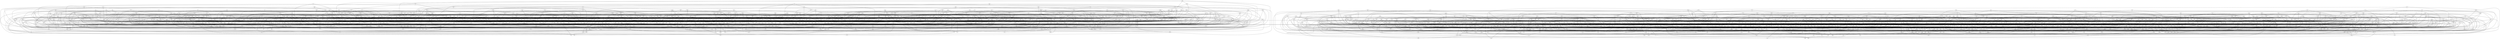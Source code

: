 graph foo {
    bcf  -- { jjs hzz} [edgehref=    bcf]
ppv  -- { pgt htv kmq} [edgehref=ppv]
fcz  -- { vbk csq pmc vgq} [edgehref=fcz]
skh  -- { tbs tfs fxg bps} [edgehref=skh]
qjh  -- { kcb cdf ngk} [edgehref=qjh]
rmt  -- { rnj qld snc nvc} [edgehref=rmt]
gvb  -- { vfg} [edgehref=gvb]
lxs  -- { fpb kmr} [edgehref=lxs]
xdk  -- { rfp pft pkt dlx gtv} [edgehref=xdk]
zjd  -- { krv tfs xfv} [edgehref=zjd]
pcq  -- { kfk tff khl bzt} [edgehref=pcq]
qdj  -- { hbb btm} [edgehref=qdj]
khh  -- { clh sps vrd} [edgehref=khh]
dgs  -- { svn trp fxg pdx} [edgehref=dgs]
zjc  -- { cgv qhb} [edgehref=zjc]
rcv  -- { sps nvd brv vzj} [edgehref=rcv]
gts  -- { dvp rbl hsp} [edgehref=gts]
npj  -- { fkl hxd lqg} [edgehref=npj]
zjn  -- { qrp txr cxg dng gjk} [edgehref=zjn]
lcj  -- { mmq xnj} [edgehref=lcj]
pbp  -- { vsj hgp lcn vvr} [edgehref=pbp]
pqp  -- { ccs lzg rjm} [edgehref=pqp]
ctr  -- { pgt zgp} [edgehref=ctr]
vhl  -- { hzz hzf tbj lbl} [edgehref=vhl]
ttg  -- { xfr nqn fbj hlz} [edgehref=ttg]
fzq  -- { zjf} [edgehref=fzq]
zhs  -- { tds bjs vnt zqh qkh hkr} [edgehref=zhs]
smx  -- { svn jgm lmq sfr} [edgehref=smx]
dpx  -- { trp pkm vtq} [edgehref=dpx]
hpf  -- { fxc kst tdr bhc} [edgehref=hpf]
dvf  -- { bgq lfv dcd} [edgehref=dvf]
kfg  -- { pgz pft} [edgehref=kfg]
gzg  -- { psj mbq lbb vlk} [edgehref=gzg]
bfh  -- { vgq kds} [edgehref=bfh]
qqm  -- { lfm tff vrq vcs} [edgehref=qqm]
rfj  -- { rck hzg pdr} [edgehref=rfj]
pdk  -- { ljj dmp} [edgehref=pdk]
vhv  -- { tlz} [edgehref=vhv]
srv  -- { bgp qhb spl} [edgehref=srv]
blj  -- { lzg gpm} [edgehref=blj]
tqd  -- { tvs sbq gcp bdp ddj} [edgehref=tqd]
jdn  -- { vhv xxj} [edgehref=jdn]
hdp  -- { pvj tpc} [edgehref=hdp]
qcv  -- { grl hsp lmq} [edgehref=qcv]
dfx  -- { vrh} [edgehref=dfx]
qtd  -- { bnq rdl svz knz} [edgehref=qtd]
snf  -- { vqt jdn kcm hkf} [edgehref=snf]
rbl  -- { fhg rhb} [edgehref=rbl]
qrp  -- { psj dcn gtj} [edgehref=qrp]
chg  -- { pcc tbj njv} [edgehref=chg]
xzq  -- { vfg rsk njt psj nlk bhc} [edgehref=xzq]
xnl  -- { hdq kmr} [edgehref=xnl]
ltm  -- { cpt kcm dvp} [edgehref=ltm]
lcr  -- { gts pqg qhj qbx} [edgehref=lcr]
xdl  -- { cft kdf} [edgehref=xdl]
trr  -- { vch zsg ffc} [edgehref=trr]
tct  -- { tgc dgq} [edgehref=tct]
vrr  -- { rgx cpt} [edgehref=vrr]
jln  -- { xfd csm gmt} [edgehref=jln]
mkn  -- { bgq fgx psc} [edgehref=mkn]
ftt  -- { lhv} [edgehref=ftt]
hgx  -- { xfd rjv bzl} [edgehref=hgx]
jgq  -- { zsg tnf bnb lkh} [edgehref=jgq]
trb  -- { zlq lbc sbg hnq} [edgehref=trb]
pft  -- { mqt} [edgehref=pft]
jnr  -- { txs lmp vkx} [edgehref=jnr]
lrl  -- { tfm zrp} [edgehref=lrl]
jhk  -- { vbf} [edgehref=jhk]
qhm  -- { ncm} [edgehref=qhm]
znl  -- { kdk hkz srk} [edgehref=znl]
znx  -- { zjk} [edgehref=znx]
jlb  -- { lbc} [edgehref=jlb]
rxl  -- { zmh bbg vrh qsf} [edgehref=rxl]
fcj  -- { bzl dbr nqn} [edgehref=fcj]
lsm  -- { psc qzc ssp vnx} [edgehref=lsm]
nkj  -- { bvq} [edgehref=nkj]
djm  -- { ltg lrh tvd pdt} [edgehref=djm]
qkc  -- { qxg} [edgehref=qkc]
nzf  -- { blq lqn zlk qrr trr vxl} [edgehref=nzf]
hzx  -- { qld dss vlv} [edgehref=hzx]
pdt  -- { rnl} [edgehref=pdt]
thj  -- { vjc bgp} [edgehref=thj]
lpg  -- { kpn llx cxc} [edgehref=lpg]
kdf  -- { vbk} [edgehref=kdf]
rph  -- { qqv lxd} [edgehref=rph]
mfv  -- { mct smq} [edgehref=mfv]
ctf  -- { ggt ccs fdh} [edgehref=ctf]
bsx  -- { vqv hnf gvq lnb tnf} [edgehref=bsx]
zsg  -- { rnj} [edgehref=zsg]
zzd  -- { ppr pqp mzs zrv} [edgehref=zzd]
cdv  -- { lld qkg klh ppf} [edgehref=cdv]
tnh  -- { smv zht} [edgehref=tnh]
fqg  -- { szb} [edgehref=fqg]
nfg  -- { vxj pkg gbj fkq vlv} [edgehref=nfg]
xvd  -- { mgh bvq sgg} [edgehref=xvd]
gph  -- { bmv qsf hht jzd} [edgehref=gph]
nfx  -- { sls qcc nhr qnp} [edgehref=nfx]
lcn  -- { nqq xrr} [edgehref=lcn]
tqr  -- { chc} [edgehref=tqr]
bhd  -- { vtq} [edgehref=bhd]
zxh  -- { zll} [edgehref=zxh]
fdv  -- { tgc zrv fnk vnm} [edgehref=fdv]
txr  -- { vmj jmz} [edgehref=txr]
krs  -- { php ptq} [edgehref=krs]
jtf  -- { srk mct} [edgehref=jtf]
rtc  -- { bsc xjd} [edgehref=rtc]
kvx  -- { czn lng lcn} [edgehref=kvx]
sdh  -- { dss tbj} [edgehref=sdh]
hsq  -- { nln jdh qcp} [edgehref=hsq]
zpq  -- { mnh qnj hfk zdk} [edgehref=zpq]
nqk  -- { gvg cjs npj} [edgehref=nqk]
zlp  -- { dxr lkt} [edgehref=zlp]
mhx  -- { ssd} [edgehref=mhx]
vjg  -- { rzq kns xxf fzv} [edgehref=vjg]
brb  -- { qrl hfx czr} [edgehref=brb]
sql  -- { bbs gsg tcg lnq} [edgehref=sql]
nvd  -- { vjc} [edgehref=nvd]
pqz  -- { lng} [edgehref=pqz]
rcd  -- { pgp zzl} [edgehref=rcd]
qsk  -- { bgp kvr ktj} [edgehref=qsk]
qcc  -- { qfq pkt} [edgehref=qcc]
qbh  -- { lgj smv pmn cbg} [edgehref=qbh]
qql  -- { bkl} [edgehref=qql]
grl  -- { gcz} [edgehref=grl]
cvg  -- { bsl sps vtb} [edgehref=cvg]
xqc  -- { fcd kst vrs} [edgehref=xqc]
lvv  -- { cjs rrp hrc} [edgehref=lvv]
bkj  -- { njt khv xzh klh znh} [edgehref=bkj]
qfr  -- { zfq txb mzk cpv} [edgehref=qfr]
hst  -- { vbk kvm qqj pmn mmv} [edgehref=hst]
lpb  -- { bxs tzn tps} [edgehref=lpb]
prq  -- { dxl rhs gsg} [edgehref=prq]
ppf  -- { xld phh} [edgehref=ppf]
klf  -- { sxd hbb bxs bhd} [edgehref=klf]
cdr  -- { snj} [edgehref=cdr]
kmj  -- { hzc} [edgehref=kmj]
fxs  -- { vrh vdj} [edgehref=fxs]
jcv  -- { cmn fvr dhr} [edgehref=jcv]
qzh  -- { csq nlq vrg} [edgehref=qzh]
tmg  -- { nlq thd zdk} [edgehref=tmg]
ksj  -- { hfl zjb xks} [edgehref=ksj]
dpz  -- { xvp jqq lsf} [edgehref=dpz]
gtt  -- { npt hkr jcz dmm} [edgehref=gtt]
xpt  -- { jrx} [edgehref=xpt]
zps  -- { xcm jgs xfl kgh fvb} [edgehref=zps]
csd  -- { klk gmn qdj slz} [edgehref=csd]
xhg  -- { fxn lns cqk qhk} [edgehref=xhg]
fnq  -- { zkx dbv} [edgehref=fnq]
xgg  -- { tkz xsf rsb dkq} [edgehref=xgg]
zpv  -- { vhg dpv kqn} [edgehref=zpv]
lvl  -- { fhg mrp} [edgehref=lvl]
gpv  -- { tvg xld dfv vhx} [edgehref=gpv]
vpz  -- { dpv mjd tvd xml} [edgehref=vpz]
dmp  -- { tcq} [edgehref=dmp]
dmj  -- { sfv} [edgehref=dmj]
hht  -- { vhc kgx glv} [edgehref=hht]
crs  -- { fxs nvl bhd cxg} [edgehref=crs]
blq  -- { mzb} [edgehref=blq]
jkg  -- { krm jvm zcq} [edgehref=jkg]
qdz  -- { ljm} [edgehref=qdz]
ndz  -- { tcz lrl blh bdf} [edgehref=ndz]
nqj  -- { rkh mkt zhm} [edgehref=nqj]
pzx  -- { lxd rnl hfx} [edgehref=pzx]
lgz  -- { dcg ncm} [edgehref=lgz]
bdp  -- { zjk} [edgehref=bdp]
dqs  -- { sll jkz nvh mmq} [edgehref=dqs]
tcr  -- { bmr xrj txj jzm kzh} [edgehref=tcr]
nch  -- { xfh vbf hsq hkz} [edgehref=nch]
bgh  -- { btm xtt dcn mdx} [edgehref=bgh]
thd  -- { xmb} [edgehref=thd]
tcs  -- { fzk sqd bxs} [edgehref=tcs]
hdl  -- { srk} [edgehref=hdl]
vql  -- { mzq plx} [edgehref=vql]
zlg  -- { tgr btd} [edgehref=zlg]
ccz  -- { gjc} [edgehref=ccz]
vzh  -- { hsj lxs shv} [edgehref=vzh]
lpn  -- { dbr rtd kds gpm nkf} [edgehref=lpn]
dhq  -- { qrr} [edgehref=dhq]
dkn  -- { nmq slv tkl qrl} [edgehref=dkn]
cqr  -- { rgx jmv gpz fcb} [edgehref=cqr]
jxz  -- { vzt snk mhx knn} [edgehref=jxz]
kcb  -- { nrl tvd} [edgehref=kcb]
rdl  -- { qfh qdz mjk phh lnb} [edgehref=rdl]
dbg  -- { hzf bps tcc nns} [edgehref=dbg]
bcx  -- { mkb lpr mds rdx dmp} [edgehref=bcx]
vgh  -- { nqq} [edgehref=vgh]
tdz  -- { khv xjp ncm cdr} [edgehref=tdz]
qtv  -- { mgv} [edgehref=qtv]
tnr  -- { bss tfm njv} [edgehref=tnr]
kdk  -- { hrt} [edgehref=kdk]
xkd  -- { rcj bbg pqt tcz} [edgehref=xkd]
plx  -- { qjr} [edgehref=plx]
cvp  -- { zgn tvs} [edgehref=cvp]
hsx  -- { qsx bhd} [edgehref=hsx]
vhp  -- { khh trq dnz ltd} [edgehref=vhp]
xlv  -- { bcm hdp tcs mvx} [edgehref=xlv]
btf  -- { fnb xmb rdh kvf} [edgehref=btf]
gjk  -- { fzk xqr rhq} [edgehref=gjk]
lhv  -- { dfx} [edgehref=lhv]
trp  -- { dzs nkm} [edgehref=trp]
qzc  -- { kds} [edgehref=qzc]
rpg  -- { fnl kjj znh hft xlt lnp} [edgehref=rpg]
bdx  -- { xbq gvb} [edgehref=bdx]
txj  -- { xtt qjr} [edgehref=txj]
qkh  -- { zgv rph chk} [edgehref=qkh]
lqq  -- { ntj gjx hkr} [edgehref=lqq]
qfj  -- { clj llm ftt} [edgehref=qfj]
gfk  -- { gcm djm jsd pct} [edgehref=gfk]
hrc  -- { jtn smq} [edgehref=hrc]
svs  -- { snc jmv} [edgehref=svs]
hzq  -- { llm dlx tgt} [edgehref=hzq]
lgj  -- { xtp} [edgehref=lgj]
klr  -- { czq qkg vhc} [edgehref=klr]
zns  -- { zxl blt tfh} [edgehref=zns]
zmc  -- { hdc zhb nhm rls} [edgehref=zmc]
qgf  -- { rvs jhh vrq gzq pzd hzz} [edgehref=qgf]
qnj  -- { bxc} [edgehref=qnj]
rsb  -- { tps xjh} [edgehref=rsb]
dcz  -- { vmc} [edgehref=dcz]
mbc  -- { chr rqk trc hnq qqd} [edgehref=mbc]
cpc  -- { pgz zjb gbj} [edgehref=cpc]
ltg  -- { tlq kfq zlj} [edgehref=ltg]
psx  -- { vtf qsx bsc zzl} [edgehref=psx]
lmn  -- { tfs fxs xbq} [edgehref=lmn]
bzb  -- { cpt rbl zjd svz} [edgehref=bzb]
qqk  -- { npm bnr nnf nvs} [edgehref=qqk]
lfp  -- { ctt tff fsl dzs} [edgehref=lfp]
fcd  -- { pdx} [edgehref=fcd]
tnn  -- { chg} [edgehref=tnn]
xfx  -- { szt krp} [edgehref=xfx]
mjg  -- { fxm} [edgehref=mjg]
hnr  -- { njh rfl ztj} [edgehref=hnr]
sll  -- { dmj bdk xpt} [edgehref=sll]
bbk  -- { zsq zhx dst} [edgehref=bbk]
tdj  -- { szt} [edgehref=tdj]
nzj  -- { jdh hql hkr} [edgehref=nzj]
str  -- { frp} [edgehref=str]
rmg  -- { mnt vqt} [edgehref=rmg]
qbs  -- { dss} [edgehref=qbs]
rqz  -- { ccz kmr gsm} [edgehref=rqz]
cbj  -- { pms zmz prr vgb bdk} [edgehref=cbj]
ntl  -- { szx qsx ccg jrl fzk} [edgehref=ntl]
nhv  -- { bvp xdl hsj xpl sgq} [edgehref=nhv]
ghr  -- { zsk sqd} [edgehref=ghr]
lxb  -- { qcv ccb fzq} [edgehref=lxb]
vlk  -- { pgp} [edgehref=vlk]
xvr  -- { mbz pkp spg} [edgehref=xvr]
kgx  -- { rnj} [edgehref=kgx]
kzm  -- { xjh ltm pjc} [edgehref=kzm]
nxn  -- { nks zfv ttl} [edgehref=nxn]
bnr  -- { shx} [edgehref=bnr]
qhj  -- { jlt hvn} [edgehref=qhj]
fsl  -- { mzq} [edgehref=fsl]
xxm  -- { pkm kjj tlm jdj} [edgehref=xxm]
pqj  -- { gqn gpz kgf mjk} [edgehref=pqj]
vvj  -- { gqn} [edgehref=vvj]
frd  -- { fnc hzf xbx zbq} [edgehref=frd]
mds  -- { xhf bnr} [edgehref=mds]
tvm  -- { cft hgp lrh} [edgehref=tvm]
pvb  -- { hgp pmn jrx} [edgehref=pvb]
gbm  -- { dgq rbb tvd dmc fpm} [edgehref=gbm]
htp  -- { khh xmk sbv} [edgehref=htp]
hrl  -- { cgp pct cbt dkk fmx} [edgehref=hrl]
krr  -- { fsl qbf ncb qfh rcm htx pmk kzd} [edgehref=krr]
xtb  -- { vrd vnm ngr} [edgehref=xtb]
sqv  -- { qtv bxc mdl dsl chn} [edgehref=sqv]
zvz  -- { gkk djf bzk dpz} [edgehref=zvz]
zdq  -- { rvc czr jxd grd} [edgehref=zdq]
hbn  -- { mrg vzr mtk bgp} [edgehref=hbn]
xsx  -- { qdz mqn cgf nhr} [edgehref=xsx]
zxb  -- { smv vpg qhb bgv} [edgehref=zxb]
rcm  -- { fvs xks trp} [edgehref=rcm]
lsb  -- { pdx} [edgehref=lsb]
xxq  -- { xjh bgt rpj} [edgehref=xxq]
mzk  -- { lvb qcv qql} [edgehref=mzk]
rcx  -- { nqk tzg nlg blj} [edgehref=rcx]
ltv  -- { tct zlq jlf xpp} [edgehref=ltv]
jpb  -- { bmp trp bnq fnc} [edgehref=jpb]
bqf  -- { djf} [edgehref=bqf]
fmj  -- { xnv} [edgehref=fmj]
nmk  -- { npm blj jtf lsh smm} [edgehref=nmk]
xhd  -- { bjd nbs qnp} [edgehref=xhd]
vrx  -- { hhj} [edgehref=vrx]
llh  -- { rlt tnh} [edgehref=llh]
bgb  -- { vck vmj lhq prq} [edgehref=bgb]
mrg  -- { tfr gpm} [edgehref=mrg]
sxv  -- { lfq dhg mgh kkt} [edgehref=sxv]
xgz  -- { fhj frv} [edgehref=xgz]
rck  -- { vqv} [edgehref=rck]
smq  -- { jxd} [edgehref=smq]
hlr  -- { bdp pqd kll} [edgehref=hlr]
xms  -- { plg vqt ncb} [edgehref=xms]
zpp  -- { str stg} [edgehref=zpp]
kvb  -- { pzk chg} [edgehref=kvb]
jcf  -- { ssp smq bvq} [edgehref=jcf]
rvq  -- { xbx kxc dfv rxd} [edgehref=rvq]
bbg  -- { bbs zsk dbm} [edgehref=bbg]
mhb  -- { zqg lsz gml zcz zmz} [edgehref=mhb]
pfs  -- { bjd mcc gbj} [edgehref=pfs]
fjf  -- { lfp ncm} [edgehref=fjf]
fqp  -- { hvt} [edgehref=fqp]
nrd  -- { qfx} [edgehref=nrd]
kpb  -- { kmn tcc kst dhk} [edgehref=kpb]
lvs  -- { bzk} [edgehref=lvs]
drs  -- { tdh frv zdk bqf} [edgehref=drs]
tfm  -- { xnv} [edgehref=tfm]
fpm  -- { rgb nqk hfx} [edgehref=fpm]
xnv  -- { slz rnj} [edgehref=xnv]
vcc  -- { hkh smr jbp} [edgehref=vcc]
xgx  -- { pzk} [edgehref=xgx]
npg  -- { bvx bdk ngk} [edgehref=npg]
hzm  -- { qph cxc} [edgehref=hzm]
lpt  -- { cxc pdk} [edgehref=lpt]
gqg  -- { ntj mhk kvm} [edgehref=gqg]
ptk  -- { nnf psc gdh} [edgehref=ptk]
bzg  -- { djf} [edgehref=bzg]
svp  -- { cdr xtt qzj} [edgehref=svp]
ftg  -- { xtp xzr qkh tzg} [edgehref=ftg]
hgr  -- { vvj bdl hzq} [edgehref=hgr]
sjn  -- { tqr pbl} [edgehref=sjn]
hld  -- { jhd hhj qcm} [edgehref=hld]
mrc  -- { mng tcm vhv} [edgehref=mrc]
hvr  -- { czc lvl rtc qth} [edgehref=hvr]
qrt  -- { fxp vzj} [edgehref=qrt]
bzx  -- { lxz bmm qcp sjn} [edgehref=bzx]
chm  -- { rqz nhm ldc tlq nxx} [edgehref=chm]
mrp  -- { dvp} [edgehref=mrp]
kvr  -- { frp szt} [edgehref=kvr]
ctt  -- { skj tcm} [edgehref=ctt]
tfh  -- { xzv bnb} [edgehref=tfh]
qfh  -- { kjp} [edgehref=qfh]
njd  -- { pgt dcm ngr} [edgehref=njd]
vft  -- { hlz pbl nkj} [edgehref=vft]
ndm  -- { xvr fjf gzd tgr} [edgehref=ndm]
hbb  -- { btd} [edgehref=hbb]
lfm  -- { ngf cxg mbq} [edgehref=lfm]
jhl  -- { spg tpc} [edgehref=jhl]
cbf  -- { glm gfs spl} [edgehref=cbf]
tmt  -- { btj lpg nkl pqk} [edgehref=tmt]
nst  -- { svs rsk jdm} [edgehref=nst]
tqk  -- { hll ndk rbb} [edgehref=tqk]
hdt  -- { vch mkh cxq hhk} [edgehref=hdt]
xth  -- { rqr ntj} [edgehref=xth]
bss  -- { jbk bkl fgm} [edgehref=bss]
prg  -- { zqh lsh nhm cvg} [edgehref=prg]
qcp  -- { hcv ggt} [edgehref=qcp]
kqt  -- { njh} [edgehref=kqt]
gcm  -- { hbj lfv} [edgehref=gcm]
fbj  -- { bbd srk zcq} [edgehref=fbj]
bxq  -- { jjp jlb szb} [edgehref=bxq]
gqs  -- { tcz hzf txj bbs} [edgehref=gqs]
btd  -- { rfm bfk} [edgehref=btd]
sgq  -- { nlv} [edgehref=sgq]
cbg  -- { brv nxd} [edgehref=cbg]
jlt  -- { hvn} [edgehref=jlt]
jrx  -- { xfx ppr} [edgehref=jrx]
rdx  -- { frv zpq cgr} [edgehref=rdx]
kzv  -- { jmv} [edgehref=kzv]
xhf  -- { dns tqr srb bfh} [edgehref=xhf]
bsc  -- { zvl} [edgehref=bsc]
hzg  -- { tgt lhv jfs} [edgehref=hzg]
tkc  -- { dhz tzs} [edgehref=tkc]
qbx  -- { qvv bkl hnt} [edgehref=qbx]
dkp  -- { zvb psc vzt zvv} [edgehref=dkp]
ngp  -- { tvm qpq pms mxf} [edgehref=ngp]
nvl  -- { vdj krv jmv} [edgehref=nvl]
tpk  -- { xfr rsr cxc fnq} [edgehref=tpk]
rxd  -- { vhc cvf pmk} [edgehref=rxd]
jxs  -- { phc xhd tvg rcd hzf} [edgehref=jxs]
rrd  -- { pzf mzk qxb rsb} [edgehref=rrd]
cft  -- { hcv str} [edgehref=cft]
qqj  -- { vtb} [edgehref=qqj]
ghk  -- { hkr} [edgehref=ghk]
lmq  -- { btm} [edgehref=lmq]
psc  -- { xpj} [edgehref=psc]
cqn  -- { llg rvf mkt znm} [edgehref=cqn]
dcg  -- { grl} [edgehref=dcg]
lff  -- { tzn mgr} [edgehref=lff]
cps  -- { zbr phc bps jgm} [edgehref=cps]
qgx  -- { bmm thd bvp pct} [edgehref=qgx]
xbc  -- { hcv tnh xcj} [edgehref=xbc]
snx  -- { chk qnj sbq} [edgehref=snx]
vzc  -- { hhk} [edgehref=vzc]
jmk  -- { vlf pgs zjf ldh} [edgehref=jmk]
vrb  -- { hjd krj} [edgehref=vrb]
nlc  -- { spl snx cbg} [edgehref=nlc]
glm  -- { ssd} [edgehref=glm]
npf  -- { zln hzn mks} [edgehref=npf]
ssd  -- { cgv} [edgehref=ssd]
jdr  -- { jls jjt rkp} [edgehref=jdr]
hlp  -- { tlq srv} [edgehref=hlp]
kns  -- { tgt jjt phz} [edgehref=kns]
bsl  -- { ldx khc} [edgehref=bsl]
ckf  -- { vgh fpb ggn bzg} [edgehref=ckf]
nts  -- { tvl hfc qjh hxs xdl xvd} [edgehref=nts]
qhk  -- { fvb} [edgehref=qhk]
rsg  -- { kqx hhj qrm ptj rbd} [edgehref=rsg]
gmz  -- { pvq mdx vqv jbk} [edgehref=gmz]
sgg  -- { pdv hsj} [edgehref=sgg]
jpn  -- { pbp rqr mkn} [edgehref=jpn]
xzs  -- { cxk frz llx zhs} [edgehref=xzs]
smn  -- { zll kmj bzl hxx} [edgehref=smn]
qfk  -- { vpg drn nxd tpr} [edgehref=qfk]
lsh  -- { tsl} [edgehref=lsh]
npn  -- { dmj gqg hgp lxz} [edgehref=npn]
rhs  -- { vcs vrx hfl} [edgehref=rhs]
vnm  -- { nrl rqn} [edgehref=vnm]
mmh  -- { hrm krs} [edgehref=mmh]
sbq  -- { pbl} [edgehref=sbq]
nnd  -- { cbg mkn bbd} [edgehref=nnd]
mnc  -- { fkl rcb hnq cxc} [edgehref=mnc]
xsf  -- { bzt tbs vrs} [edgehref=xsf]
mbz  -- { hnf} [edgehref=mbz]
grn  -- { nzm hgr bnv kbf} [edgehref=grn]
qqd  -- { szt nks} [edgehref=qqd]
prd  -- { dxr lpr zjk fnk} [edgehref=prd]
pqd  -- { ttl lxl bxc} [edgehref=pqd]
gqd  -- { pft nsh nzm} [edgehref=gqd]
mcx  -- { qrj szb tct lrf} [edgehref=mcx]
jdm  -- { fqp rvm xqn thn mts} [edgehref=jdm]
dfs  -- { nlv jhk} [edgehref=dfs]
hnq  -- { vjc} [edgehref=hnq]
gzb  -- { kvb tcs} [edgehref=gzb]
pcj  -- { zjf ldv} [edgehref=pcj]
blh  -- { qdp dhq} [edgehref=blh]
rnb  -- { zlk kgx nzm tbj} [edgehref=rnb]
ktg  -- { xsb jqq sbv str} [edgehref=ktg]
ztx  -- { zgn hqk fxp dcd} [edgehref=ztx]
zbt  -- { gjv kjn} [edgehref=zbt]
krl  -- { gvz thd} [edgehref=krl]
htx  -- { ccc} [edgehref=htx]
gfv  -- { lng cvp shv} [edgehref=gfv]
flj  -- { dhr pdx} [edgehref=flj]
kmq  -- { lrh dns pqp} [edgehref=kmq]
zvj  -- { dxl hdp bfk} [edgehref=zvj]
tlr  -- { dfx kjj pvq} [edgehref=tlr]
fcb  -- { ftt} [edgehref=fcb]
dnv  -- { llg hnt dcn zsl} [edgehref=dnv]
chd  -- { dmj fnb} [edgehref=chd]
tmk  -- { pkg kjn ftl xqc vnd rpj} [edgehref=tmk]
xgs  -- { cpc sdh plg kpb} [edgehref=xgs]
vdr  -- { xpl zpq prt zdm} [edgehref=vdr]
ssr  -- { tds hlz qsk jhk xbc} [edgehref=ssr]
jtn  -- { kvn} [edgehref=jtn]
zll  -- { rnl} [edgehref=zll]
fzv  -- { fvs xqn snj} [edgehref=fzv]
rjg  -- { jll lmq jdt mcc} [edgehref=rjg]
zkn  -- { chd mjd pqz mql} [edgehref=zkn]
ckx  -- { qpq gcm ngr vrp} [edgehref=ckx]
cld  -- { rcv hrc dtk gpm} [edgehref=cld]
nct  -- { zzj dmc sbg ttl lxl rjv svt jqf} [edgehref=nct]
lnb  -- { jlt kkg cpt} [edgehref=lnb]
htj  -- { bjd lsk hzg ddx qfq} [edgehref=htj]
hql  -- { rnl} [edgehref=hql]
bkn  -- { mdj vgq brl xrr tbn} [edgehref=bkn]
sjr  -- { qtv llx dvm jlt} [edgehref=sjr]
ftd  -- { qjr} [edgehref=ftd]
tnt  -- { xpm vrt qdj flj} [edgehref=tnt]
hgl  -- { bzt rfj gvb nrd} [edgehref=hgl]
dgq  -- { vzj xfs} [edgehref=dgq]
kzh  -- { xld lsb zbt} [edgehref=kzh]
vcm  -- { srb fnz mct kmq ctr} [edgehref=vcm]
rkt  -- { ztj vph bzg mzs ckg} [edgehref=rkt]
tvd  -- { ttl} [edgehref=tvd]
zxg  -- { frp} [edgehref=zxg]
tfr  -- { vgb} [edgehref=tfr]
lcp  -- { txs jsb spt lsv} [edgehref=lcp]
lmb  -- { pqg klh ldv rmg} [edgehref=lmb]
nzm  -- { zsg} [edgehref=nzm]
cfr  -- { hfl vqt gzq} [edgehref=cfr]
prr  -- { sph bnr} [edgehref=prr]
vss  -- { zpx lfp qql} [edgehref=vss]
xpp  -- { nlv nqn} [edgehref=xpp]
ljt  -- { nmn jjs rvf rtc} [edgehref=ljt]
rjv  -- { xrr} [edgehref=rjv]
vzt  -- { sbq svv} [edgehref=vzt]
pkg  -- { jhd vmc} [edgehref=pkg]
zcq  -- { hfk} [edgehref=zcq]
chq  -- { fkl lpm qps sbs} [edgehref=chq]
xtt  -- { vrh} [edgehref=xtt]
ggs  -- { qrl gfs vnt} [edgehref=ggs]
bbs  -- { hzg tnn lld gsz} [edgehref=bbs]
spg  -- { qpb} [edgehref=spg]
lns  -- { qhk zpx} [edgehref=lns]
dkb  -- { fmx jxd vgb sgq kvx} [edgehref=dkb]
fvh  -- { hnr ggn mqj} [edgehref=fvh]
fgx  -- { vrp zxg} [edgehref=fgx]
ctq  -- { sjn zcq gcp kjq} [edgehref=ctq]
lkt  -- { zrt} [edgehref=lkt]
trz  -- { grj vpg lpm gds} [edgehref=trz]
dmz  -- { rtd hns cft gsm} [edgehref=dmz]
rrp  -- { nfs ssp} [edgehref=rrp]
zzq  -- { spg vcs} [edgehref=zzq]
bbt  -- { xcj lvs tvx vgb} [edgehref=bbt]
cmn  -- { qxg} [edgehref=cmn]
khc  -- { rfl dmc} [edgehref=khc]
vzs  -- { ftd txn vfg} [edgehref=vzs]
vck  -- { pzk nrd lnn} [edgehref=vck]
ssl  -- { nvd zpp} [edgehref=ssl]
dst  -- { pkt pft} [edgehref=dst]
kzj  -- { jll gkl} [edgehref=kzj]
gkx  -- { zqk qnj} [edgehref=gkx]
mhh  -- { vss dcz vrs zjb} [edgehref=mhh]
pkp  -- { tnn rvs zsq vrs zqg} [edgehref=pkp]
kqd  -- { jgx stq kfg gtj} [edgehref=kqd]
plj  -- { fdh pqp glm vnx} [edgehref=plj]
mcp  -- { csm chm bqb grj} [edgehref=mcp]
lnk  -- { lcv fsl} [edgehref=lnk]
hmh  -- { vmj fkq vhx} [edgehref=hmh]
gsm  -- { xfx dns} [edgehref=gsm]
xpj  -- { prf sph pmc} [edgehref=xpj]
dkk  -- { vtb nhm chk} [edgehref=dkk]
jbh  -- { lpm sfv gkx vdl fvh} [edgehref=jbh]
kkc  -- { zmp rph} [edgehref=kkc]
pkh  -- { qhm zjf fnc} [edgehref=pkh]
xtj  -- { gzq vpm tcm tnr} [edgehref=xtj]
jfs  -- { bnq} [edgehref=jfs]
lbm  -- { pdk zrt qdg mgh} [edgehref=lbm]
pks  -- { ghk zkx zgg rmv} [edgehref=pks]
tkl  -- { tgc} [edgehref=tkl]
ppj  -- { tvj scp dbm klk} [edgehref=ppj]
njt  -- { mkt zbt} [edgehref=njt]
hcg  -- { jcv jdd vrh mbq} [edgehref=hcg]
xdr  -- { skj} [edgehref=xdr]
nbk  -- { xpp gml ptk trq bdp} [edgehref=nbk]
vqc  -- { vql kzj ngf vzc fzp} [edgehref=vqc]
xqs  -- { vgb jlf sfv} [edgehref=xqs]
grh  -- { pbk kvx vzr hlr qsn} [edgehref=grh]
cdf  -- { gdh gbr rlt} [edgehref=cdf]
xcg  -- { fzq xjp bgt fjm} [edgehref=xcg]
bdf  -- { vtq} [edgehref=bdf]
nff  -- { hzz tlz rkp frd} [edgehref=nff]
dxk  -- { qks gcm dbr rgl fjg} [edgehref=dxk]
vrj  -- { xrj zrb} [edgehref=vrj]
jzm  -- { txr} [edgehref=jzm]
lkh  -- { pkm ngt} [edgehref=lkh]
fks  -- { cdf nvs hhd gfk} [edgehref=fks]
gzd  -- { qfh szx kjn} [edgehref=gzd]
ftx  -- { hkf krs nhb gtf} [edgehref=ftx]
qfs  -- { zkx ldc cbt dpv} [edgehref=qfs]
ktj  -- { zfv} [edgehref=ktj]
php  -- { bps vgv gsz} [edgehref=php]
qzg  -- { rgx bkb tmj lhq rtc} [edgehref=qzg]
nxf  -- { lxd shx} [edgehref=nxf]
hzf  -- { qfx} [edgehref=hzf]
fmd  -- { ffc bnb} [edgehref=fmd]
qgq  -- { klm jkg lcj nmv jff} [edgehref=qgq]
gvz  -- { npr rmv} [edgehref=gvz]
kmh  -- { sdh lnn qzb} [edgehref=kmh]
zht  -- { bqb} [edgehref=zht]
brl  -- { nnd jkj kjz ddj} [edgehref=brl]
sdt  -- { jln tgp gkp qnn} [edgehref=sdt]
dhg  -- { mqj kjz jpf nvg npg} [edgehref=dhg]
vlv  -- { xks} [edgehref=vlv]
dnd  -- { lsf sgm} [edgehref=dnd]
vtf  -- { blt qqm htl} [edgehref=vtf]
bdl  -- { cvq} [edgehref=bdl]
tfx  -- { grl tfh thn jdd jfs} [edgehref=tfx]
zhb  -- { gfk qqj} [edgehref=zhb]
krj  -- { zll lkt} [edgehref=krj]
bzn  -- { pzd cvq hsb qsl} [edgehref=bzn]
hkj  -- { cjg jkt ppf mvn} [edgehref=hkj]
nkl  -- { smq bfh} [edgehref=nkl]
cfb  -- { krp gsk} [edgehref=cfb]
fvq  -- { sgz tsl cbf nzj lpt} [edgehref=fvq]
mcl  -- { cgr zlj nlv nxx} [edgehref=mcl]
rft  -- { nlg nqq dbd zjc ctf} [edgehref=rft]
xhb  -- { nmk fdd sgg zht} [edgehref=xhb]
mgv  -- { prf} [edgehref=mgv]
nrl  -- { qhb mln dfq bvp} [edgehref=nrl]
ljj  -- { dqp sph vft} [edgehref=ljj]
khz  -- { trp jzm ftl lzd} [edgehref=khz]
kjm  -- { bgh sfr hgr nxs trp} [edgehref=kjm]
zln  -- { tjj nbs vjm cxd} [edgehref=zln]
jnj  -- { rtd} [edgehref=jnj]
kmn  -- { krv mqt} [edgehref=kmn]
klh  -- { cfc} [edgehref=klh]
vnt  -- { dmj} [edgehref=vnt]
kpn  -- { kjz bzg qvn} [edgehref=kpn]
sbg  -- { lvv} [edgehref=sbg]
bzz  -- { psj mzq} [edgehref=bzz]
pgq  -- { mbq lld hvn rcd hsx cdr} [edgehref=pgq]
vrp  -- { zgn} [edgehref=vrp]
dng  -- { blh jhl rfm tlr} [edgehref=dng]
txn  -- { zzq jfs} [edgehref=txn]
mmf  -- { vhc cmn} [edgehref=mmf]
brv  -- { nqq jkz} [edgehref=brv]
dfv  -- { jtl blt sqd} [edgehref=dfv]
hkh  -- { stg} [edgehref=hkh]
hzz  -- { kkg} [edgehref=hzz]
vpv  -- { dvp vrl xsf tlm} [edgehref=vpv]
jvf  -- { kmj lgj zcs mnh} [edgehref=jvf]
drn  -- { str} [edgehref=drn]
zsq  -- { phz qld} [edgehref=zsq]
frv  -- { pnk} [edgehref=frv]
tqh  -- { znx mtk rvc llh} [edgehref=tqh]
glr  -- { sgq jnj kvm stm} [edgehref=glr]
hdg  -- { pms rbb smv kkt} [edgehref=hdg]
ggn  -- { xtp dbv rjm} [edgehref=ggn]
qxd  -- { rhb pkt} [edgehref=qxd]
lqs  -- { pvt mbq bdf} [edgehref=lqs]
mdl  -- { hrt kdd} [edgehref=mdl]
hpv  -- { qhm rrd xgx hkf} [edgehref=hpv]
zvn  -- { lbl qzr vgj xmn} [edgehref=zvn]
fkl  -- { kvn nfs sgm} [edgehref=fkl]
qsn  -- { rjm lpr} [edgehref=qsn]
mjd  -- { jdh njh} [edgehref=mjd]
qtc  -- { jjq bgp nxd} [edgehref=qtc]
zhc  -- { nln lzg qps nfs} [edgehref=zhc]
ldv  -- { zvl lsk} [edgehref=ldv]
tnb  -- { bhl} [edgehref=tnb]
vjm  -- { jsb xbx} [edgehref=vjm]
xfh  -- { jng} [edgehref=xfh]
cjt  -- { zbt fjm tbs kmn} [edgehref=cjt]
qnp  -- { vhx vmk} [edgehref=qnp]
qth  -- { dhz dzn} [edgehref=qth]
jjt  -- { tcc tlz} [edgehref=jjt]
pct  -- { lqq} [edgehref=pct]
dbl  -- { zxh fjg tzg} [edgehref=dbl]
rmp  -- { czc mrp lfp tvv} [edgehref=rmp]
dtb  -- { tsk qrl qzh hlz} [edgehref=dtb]
kks  -- { bhd kgx qsf czq} [edgehref=kks]
xml  -- { kfq krm hzc} [edgehref=xml]
kqj  -- { krp lfn lvv sgg rgl} [edgehref=kqj]
rpt  -- { bxs qxb zpx jmz} [edgehref=rpt]
hns  -- { csq pqp sgz} [edgehref=hns]
cxq  -- { plx ftd vvj zsl qdj} [edgehref=cxq]
rvc  -- { kdk vzh} [edgehref=rvc]
jlk  -- { dvf lpc dbl bzk} [edgehref=jlk]
hft  -- { mhg mng} [edgehref=hft]
tjt  -- { fnl jsk cxg fjm} [edgehref=tjt]
bqn  -- { zhb mmq jjq tvs grd} [edgehref=bqn]
phc  -- { lfp ccb} [edgehref=phc]
tzg  -- { zpp} [edgehref=tzg]
xsb  -- { dnd gds mln} [edgehref=xsb]
nlv  -- { rcb} [edgehref=nlv]
dvm  -- { dbr qqx} [edgehref=dvm]
jqq  -- { gjc} [edgehref=jqq]
szd  -- { vjc hzm fnq gkx} [edgehref=szd]
dvn  -- { ngk qzc jkg hjz} [edgehref=dvn]
tps  -- { qld} [edgehref=tps]
lxz  -- { mhk pbl} [edgehref=lxz]
pvf  -- { pdt tvl jtn} [edgehref=pvf]
mkh  -- { nhb} [edgehref=mkh]
bkb  -- { mkh qkg qrk} [edgehref=bkb]
bzv  -- { vql bmv qdp vcs lrl} [edgehref=bzv]
qqv  -- { vbk} [edgehref=qqv]
sgz  -- { ssp} [edgehref=sgz]
ckg  -- { zvb jvf lcj} [edgehref=ckg]
rqk  -- { clh fjg nxf} [edgehref=rqk]
fmx  -- { hdc} [edgehref=fmx]
tcq  -- { cgv} [edgehref=tcq]
ccn  -- { czr hdl dnd} [edgehref=ccn]
qxq  -- { kfz gdh ppv bgq} [edgehref=qxq]
qcm  -- { pvg dfx} [edgehref=qcm]
xjh  -- { zvl lvb hdp} [edgehref=xjh]
fkj  -- { rvj thj xfs jhk} [edgehref=fkj]
scp  -- { tkz} [edgehref=scp]
cgf  -- { phh dcz jzm} [edgehref=cgf]
ltq  -- { vjc grd chd njd fqg xcj} [edgehref=ltq]
lsz  -- { dcd} [edgehref=lsz]
bsm  -- { krl sbg dcm jsd rrp} [edgehref=bsm]
hhd  -- { prt cfb gds} [edgehref=hhd]
cxd  -- { hkf} [edgehref=cxd]
svz  -- { vxm rnj} [edgehref=svz]
gth  -- { lzg dpv mjg} [edgehref=gth]
kzd  -- { lkh rjg klr jsh} [edgehref=kzd]
thc  -- { tgp xpt} [edgehref=thc]
gvg  -- { pzx tfr hls} [edgehref=gvg]
vmv  -- { hxx mmv znx} [edgehref=vmv]
kxx  -- { mzb krv kzj ngt} [edgehref=kxx]
fxc  -- { fzk hsb pjc} [edgehref=fxc]
lbc  -- { jxd} [edgehref=lbc]
trc  -- { nkl qqb sjr gml} [edgehref=trc]
hls  -- { xmb hql nnf} [edgehref=hls]
pfq  -- { qvn vrd drn cbj} [edgehref=pfq]
bmp  -- { tcm hnf} [edgehref=bmp]
qmj  -- { jdn vqc bcf bmv svn nbs} [edgehref=qmj]
nqf  -- { mzs} [edgehref=nqf]
spl  -- { ghk zkx} [edgehref=spl]
xrb  -- { qcc ndm kvv kcm} [edgehref=xrb]
zmp  -- { ktj} [edgehref=zmp]
bfk  -- { dzs} [edgehref=bfk]
ghp  -- { xfv qhk mhg} [edgehref=ghp]
qsm  -- { cxq rhb kfk} [edgehref=qsm]
htv  -- { gmt jlf} [edgehref=htv]
mqn  -- { tkz tfs} [edgehref=mqn]
nsh  -- { cvq} [edgehref=nsh]
xxf  -- { jsk fnl vrl} [edgehref=xxf]
cbt  -- { prf} [edgehref=cbt]
zcz  -- { clh zgg gds tvd} [edgehref=zcz]
svt  -- { jqq tdj snk} [edgehref=svt]
pqk  -- { dld qqv kfz} [edgehref=pqk]
gjv  -- { mvn ctt} [edgehref=gjv]
jgm  -- { qbs bzh} [edgehref=jgm]
lrr  -- { pvg gbj jkt mmh} [edgehref=lrr]
shv  -- { lxl} [edgehref=shv]
tsk  -- { dnz qll} [edgehref=tsk]
knz  -- { cxd zfq pgq} [edgehref=knz]
mmv  -- { zjc} [edgehref=mmv]
lkp  -- { gjv ghp jmv lbn} [edgehref=lkp]
bms  -- { xqr pgp vhv} [edgehref=bms]
qzb  -- { vrh} [edgehref=qzb]
rvm  -- { cvf glv nsh} [edgehref=rvm]
mnh  -- { zjc} [edgehref=mnh]
jcz  -- { xkj rgb vtb} [edgehref=jcz]
jbk  -- { nbt} [edgehref=jbk]
pxt  -- { vbf xfr pnk} [edgehref=pxt]
gsk  -- { rtd} [edgehref=gsk]
cjr  -- { xqs nqn bqf mqj} [edgehref=cjr]
hjz  -- { kvn hxf} [edgehref=hjz]
tvx  -- { rqn tnb nln} [edgehref=tvx]
dfq  -- { drr} [edgehref=dfq]
nfz  -- { fmd kjj cmn hhj} [edgehref=nfz]
tlm  -- { khv tfm} [edgehref=tlm]
hzn  -- { rfp zlg} [edgehref=hzn]
hjv  -- { chr qps cxk} [edgehref=hjv]
rnt  -- { pbk fxm hll fqg rqr jcf bvx} [edgehref=rnt]
hdq  -- { pgt} [edgehref=hdq]
kqv  -- { mfv qps qsn} [edgehref=kqv]
ppr  -- { fxm csq} [edgehref=ppr]
qvv  -- { njv htx} [edgehref=qvv]
kgf  -- { vtq svp zqg lhk} [edgehref=kgf]
kfz  -- { hjd chr xpt hnq} [edgehref=kfz]
thn  -- { lvb} [edgehref=thn]
hxm  -- { zzj vzr} [edgehref=hxm]
rql  -- { hdq kvf slv} [edgehref=rql]
tzn  -- { tff trp} [edgehref=tzn]
grj  -- { krp nks} [edgehref=grj]
cgm  -- { txn pgp kzh fgm} [edgehref=cgm]
njf  -- { cmc hxf mql jjq} [edgehref=njf]
psl  -- { qdg mjg pmn lqg kmr} [edgehref=psl]
phz  -- { hnf} [edgehref=phz]
ckm  -- { pmc nmv nfn qqd} [edgehref=ckm]
ztf  -- { gsz vnd kxs zmh} [edgehref=ztf]
zmz  -- { kll hjz} [edgehref=zmz]
tcg  -- { vml} [edgehref=tcg]
xkj  -- { dbv lpt xnl} [edgehref=xkj]
npt  -- { jpc lxs sdv lxc hqk} [edgehref=npt]
qsl  -- { dpx lmb fvb fzq} [edgehref=qsl]
jtv  -- { qsf lqp bfk bms tvr flg} [edgehref=jtv]
jhh  -- { cfc flj hjm} [edgehref=jhh]
ncb  -- { gqn} [edgehref=ncb]
qxg  -- { ddx} [edgehref=qxg]
lqg  -- { vrp} [edgehref=lqg]
lsv  -- { mbz} [edgehref=lsv]
ssp  -- { lrh} [edgehref=ssp]
rvx  -- { jrl qsh rhk lcv} [edgehref=rvx]
dnk  -- { krv lsb tvr rjg} [edgehref=dnk]
jts  -- { qdp} [edgehref=jts]
jls  -- { rfp zlr} [edgehref=jls]
vgj  -- { rhd fqp lsv} [edgehref=vgj]
cxt  -- { gjc pqz xfs xgz} [edgehref=cxt]
kzs  -- { ppf qrm ftt pvj} [edgehref=kzs]
gbr  -- { ggt gmt} [edgehref=gbr]
rcj  -- { zzl zbq tkc} [edgehref=rcj]
bqp  -- { chk khc qqd sbs hjz} [edgehref=bqp]
mts  -- { cmn zxl} [edgehref=mts]
htl  -- { vrr} [edgehref=htl]
xfl  -- { kmh kfg qfq} [edgehref=xfl]
zsk  -- { xgx} [edgehref=zsk]
vrt  -- { kjn sdg qvf} [edgehref=vrt]
xfd  -- { zlp zzj xfr} [edgehref=xfd]
kqx  -- { vfg rhd fvb} [edgehref=kqx]
xfj  -- { nfr dhr vjm tlz} [edgehref=xfj]
bvx  -- { jhk gth} [edgehref=bvx]
jld  -- { hjm hhj xgx ftx} [edgehref=jld]
kgh  -- { ktp xzv mng} [edgehref=kgh]
sfr  -- { xdr ptq} [edgehref=sfr]
vsq  -- { bzl hbj bxc} [edgehref=vsq]
gqx  -- { mqt btm gvb sls} [edgehref=gqx]
qnc  -- { lsh ssd ccz kdk} [edgehref=qnc]
rkd  -- { gjx vbd dbv hfc kqt} [edgehref=rkd]
czq  -- { vmc htl} [edgehref=czq]
ttc  -- { tdh zlp dmc hqk mfv} [edgehref=ttc]
qrm  -- { qxg xbx nns tbs} [edgehref=qrm]
qjd  -- { blt xqr fvr vmk} [edgehref=qjd]
sbv  -- { fxp zlj} [edgehref=sbv]
fqf  -- { pgz xdr lqn bcf} [edgehref=fqf]
lrf  -- { fpb shv} [edgehref=lrf]
bzh  -- { jsh bmp} [edgehref=bzh]
gtj  -- { kjp qrk tcs} [edgehref=gtj]
vrq  -- { xks bnq} [edgehref=vrq]
ddt  -- { qxd kfk qdz kgf} [edgehref=ddt]
bjs  -- { jlb zgn} [edgehref=bjs]
gvq  -- { gsg xms vrl} [edgehref=gvq]
jqf  -- { lxc jdh} [edgehref=jqf]
qhc  -- { mzb cxd qzr qlt} [edgehref=qhc]
shx  -- { jjq} [edgehref=shx]
jlh  -- { qtv kpn gvz rcv} [edgehref=jlh]
zgv  -- { frz jjp} [edgehref=zgv]
tmj  -- { bzh zxl} [edgehref=tmj]
jpf  -- { rfl xth} [edgehref=jpf]
fpb  -- { lng} [edgehref=fpb]
jbp  -- { jlf zjk gds} [edgehref=jbp]
sls  -- { fxg vgv cvf qcm} [edgehref=sls]
lqp  -- { tps} [edgehref=lqp]
hfx  -- { dbv qqg} [edgehref=hfx]
hzt  -- { kvr lfv vnx htp} [edgehref=hzt]
ldx  -- { qqx} [edgehref=ldx]
nxs  -- { ngt rxl fmj jls} [edgehref=nxs]
vbh  -- { bhc rbd htl cgm} [edgehref=vbh]
bzt  -- { qbs} [edgehref=bzt]
mrz  -- { hvn} [edgehref=mrz]
snc  -- { tzs mkt jts mcc} [edgehref=snc]
zhx  -- { nrd tcm} [edgehref=zhx]
gkk  -- { vgh qzc} [edgehref=gkk]
nrz  -- { lxc tsk jtn zlq htb} [edgehref=nrz]
qvp  -- { tzk rpf mln zmp ddj vrb} [edgehref=qvp]
cmb  -- { mrz dxl phc qvv} [edgehref=cmb]
jll  -- { txb qxg} [edgehref=jll]
rbb  -- { qqv} [edgehref=rbb]
rvf  -- { dcg mrp} [edgehref=rvf]
qfb  -- { jkm vbd cjs} [edgehref=qfb]
nhm  -- { hxs} [edgehref=nhm]
qsh  -- { qdp ppj ncb} [edgehref=qsh]
rlp  -- { nqn glm qvn} [edgehref=rlp]
gcp  -- { sph qqx} [edgehref=gcp]
lmp  -- { vml slz} [edgehref=lmp]
lxd  -- { xnj} [edgehref=lxd]
xqn  -- { vgv hvn} [edgehref=xqn]
jkt  -- { gbj pzd tzs} [edgehref=jkt]
fnb  -- { hcv} [edgehref=fnb]
qdm  -- { ptj bkb mrc bdl} [edgehref=qdm]
zjb  -- { pmk} [edgehref=zjb]
sxg  -- { fhj chd bmm} [edgehref=sxg]
pgz  -- { lcv} [edgehref=pgz]
lxp  -- { ghk pvf lzx} [edgehref=lxp]
cxk  -- { ccn lfv} [edgehref=cxk]
glv  -- { jrl} [edgehref=glv]
ksp  -- { hvn qjr lff jhd lxb} [edgehref=ksp]
cfc  -- { bjd dss} [edgehref=cfc]
fxn  -- { dlx fgm} [edgehref=fxn]
jjp  -- { dld fcj vrg} [edgehref=jjp]
tdh  -- { jnj nxn} [edgehref=tdh]
bzl  -- { qqv} [edgehref=bzl]
vkx  -- { qfq txb lld} [edgehref=vkx]
rfp  -- { kzv} [edgehref=rfp]
nvs  -- { smr kkt xfh} [edgehref=nvs]
ccg  -- { rgx vdj} [edgehref=ccg]
lbl  -- { sdg xld tkc} [edgehref=lbl]
xzr  -- { zpp gbr} [edgehref=xzr]
jdd  -- { fxg} [edgehref=jdd]
qzj  -- { vrh mvn} [edgehref=qzj]
rgl  -- { cgv kqt bbd hlp} [edgehref=rgl]
jvm  -- { czr dns hkh} [edgehref=jvm]
mdk  -- { bmm hfc kqn} [edgehref=mdk]
dkv  -- { qfj lmb jts fkq} [edgehref=dkv]
lcx  -- { tdj dsl lfv gcp sxg} [edgehref=lcx]
gtv  -- { scp krs} [edgehref=gtv]
vbd  -- { frp} [edgehref=vbd]
rdh  -- { hdl hrt mtk} [edgehref=rdh]
xpm  -- { dzs zqg} [edgehref=xpm]
sdg  -- { xld rgx} [edgehref=sdg]
hvt  -- { ccc} [edgehref=hvt]
sgj  -- { vrd} [edgehref=sgj]
frz  -- { mct} [edgehref=frz]
hll  -- { vgh} [edgehref=hll]
tmz  -- { mjl fnc vlv} [edgehref=tmz]
pkt  -- { cvq} [edgehref=pkt]
gkp  -- { ggt jhk drr} [edgehref=gkp]
bmr  -- { phh hvt mcc gqn} [edgehref=bmr]
jng  -- { bhl rfl} [edgehref=jng]
hdc  -- { pnk tmg qqb} [edgehref=hdc]
fhg  -- { vrl} [edgehref=fhg]
hxx  -- { mzn} [edgehref=hxx]
xmk  -- { dmm qdg} [edgehref=xmk]
kvv  -- { jsh pzk} [edgehref=kvv]
gps  -- { rkp tfm qth spg} [edgehref=gps]
ndk  -- { vrp} [edgehref=ndk]
qqb  -- { cvp rmv nvg} [edgehref=qqb]
mzb  -- { pdr} [edgehref=mzb]
gjb  -- { nqj cfr jhl jcn} [edgehref=gjb]
bcm  -- { nrd zsk} [edgehref=bcm]
hbz  -- { lfn lxp tnb bsl} [edgehref=hbz]
bjd  -- { nhb} [edgehref=bjd]
bqr  -- { mvn znm njv} [edgehref=bqr]
nmn  -- { pqj cjg} [edgehref=nmn]
zrj  -- { gml jkm zfv znx csg} [edgehref=zrj]
rkx  -- { mdj vmv vrb npr} [edgehref=rkx]
prl  -- { nkm pcj chg vhc hld} [edgehref=prl]
zqk  -- { lkt lxs kll} [edgehref=zqk]
mks  -- { qlh pcc mmh} [edgehref=mks]
lzk  -- { tfr clh} [edgehref=lzk]
xvg  -- { nns jnr qcm fbf} [edgehref=xvg]
fjg  -- { bgv} [edgehref=fjg]
rhk  -- { gtf rck fgm hzx vqv} [edgehref=rhk]
hff  -- { vhg hzm frz} [edgehref=hff]
tbn  -- { sgj pmc svt} [edgehref=tbn]
xlt  -- { qnp pvg qfx} [edgehref=xlt]
zrb  -- { zsl tmz} [edgehref=zrb]
gtf  -- { stq fmj} [edgehref=gtf]
zml  -- { gtv txn lsk tmj rvs} [edgehref=zml]
nmq  -- { krl kjz} [edgehref=nmq]
zcs  -- { bgv zvq ljj} [edgehref=zcs]
chn  -- { lzg} [edgehref=chn]
ldc  -- { cfb} [edgehref=ldc]
sbs  -- { mjd vrg} [edgehref=sbs]
pvt  -- { txs bsc zlr} [edgehref=pvt]
kxc  -- { lbb pcc svs} [edgehref=kxc]
xjp  -- { bqr plx} [edgehref=xjp]
xsl  -- { vvr vft rgb vph hsj qks tzk} [edgehref=xsl]
hdj  -- { tcg hzf bjd tgr} [edgehref=hdj]
lzd  -- { mpn} [edgehref=lzd]
bxg  -- { vmk slz szx jrv fxn} [edgehref=bxg]
spt  -- { ddx} [edgehref=spt]
xrr  -- { mgv qzc drr} [edgehref=xrr]
fdd  -- { xtp ffl hbj} [edgehref=fdd]
lhk  -- { hvt} [edgehref=lhk]
tlq  -- { klm} [edgehref=tlq]
frs  -- { fqg tdj ldx zlj mrg} [edgehref=frs]
pbk  -- { zpv} [edgehref=pbk]
knn  -- { ssl trz gkx} [edgehref=knn]
pdv  -- { mgv hbj str} [edgehref=pdv]
kvm  -- { fmx gsk} [edgehref=kvm]
tfv  -- { dnd qqd fcj} [edgehref=tfv]
nfr  -- { bdx qkc} [edgehref=nfr]
cvr  -- { thc sbg cfb ghk} [edgehref=cvr]
vcd  -- { qdg rsr brb qqj lbc hdq} [edgehref=vcd]
qgr  -- { bzt xfv pcc} [edgehref=qgr]
hqk  -- { chc} [edgehref=hqk]
ngf  -- { fqr} [edgehref=ngf]
dcs  -- { dss xpm mmf} [edgehref=dcs]
xst  -- { pvq vrj lhk ktp} [edgehref=xst]
tzk  -- { qll} [edgehref=tzk]
rsr  -- { nkj ktg} [edgehref=rsr]
pjk  -- { qfb sps srf hsq} [edgehref=pjk]
dkl  -- { zpx khv nbt vpm} [edgehref=dkl]
vhc  -- { ptq} [edgehref=vhc]
qmx  -- { nkj mmq jtf shx} [edgehref=qmx]
bhf  -- { vpm kkg} [edgehref=bhf]
vlf  -- { rvs jsb zsg qhm} [edgehref=vlf]
csf  -- { nrs tvj jgx vch} [edgehref=csf]
zkl  -- { lbg fmd gsz} [edgehref=zkl]
nkb  -- { hlp xhf vrg fxp} [edgehref=nkb]
gmv  -- { tgr zxl lqp} [edgehref=gmv]
ztj  -- { xfs kdd szb} [edgehref=ztj]
ffb  -- { znl rjv kqv nfn} [edgehref=ffb]
lpd  -- { tzg zkx mkb lds} [edgehref=lpd]
fpf  -- { vcd svv hfc jlf} [edgehref=fpf]
qtg  -- { ksj pgp qvf jls} [edgehref=qtg]
flt  -- { dld xsb npm vgh} [edgehref=flt]
vnd  -- { fhg phz rck} [edgehref=vnd]
jgs  -- { qzb gmn} [edgehref=jgs]
ckt  -- { rdl qth hbb tbj} [edgehref=ckt]
klx  -- { nbt mbj zbq hzz} [edgehref=klx]
ljm  -- { lzd txr} [edgehref=ljm]
ntc  -- { tkz gjv bxs rhd} [edgehref=ntc]
gsg  -- { ldv} [edgehref=gsg]
zrv  -- { dmp jvf} [edgehref=zrv]
fgk  -- { fvb blt lmn bkl} [edgehref=fgk]
jgx  -- { xgx} [edgehref=jgx]
zbr  -- { blq ccc lkh} [edgehref=zbr]
smr  -- { zft ccs} [edgehref=smr]
sdv  -- { hxs lrf} [edgehref=sdv]
vxj  -- { fvs zfq ffc} [edgehref=vxj]
hfl  -- { rkh} [edgehref=hfl]
ffs  -- { pzk} [edgehref=ffs]
rsk  -- { pjc tfs php} [edgehref=rsk]
nns  -- { xzt blt ddx} [edgehref=nns]
mgr  -- { vzc bnb} [edgehref=mgr]
vgq  -- { zxg} [edgehref=vgq]
nnf  -- { rcb stg} [edgehref=nnf]
stq  -- { gzb tvg} [edgehref=stq]
rhb  -- { xzv} [edgehref=rhb]
nxx  -- { cvg lkt} [edgehref=nxx]
rzm  -- { blq lhv} [edgehref=rzm]
cgr  -- { shv nxd bjs} [edgehref=cgr]
rxt  -- { xgx ptj jts tdr} [edgehref=rxt]
nhr  -- { gmv jsk} [edgehref=nhr]
cpv  -- { vrr krv} [edgehref=cpv]
lmt  -- { tgc zft sdv hjv tvx gvg} [edgehref=lmt]
tdr  -- { fjf vmx gpz} [edgehref=tdr]
kvf  -- { chn lpr} [edgehref=kvf]
lhh  -- { nln rsr nfn} [edgehref=lhh]
xvp  -- { htv xth vjf} [edgehref=xvp]
mvz  -- { chr rqn thd sbv pbk} [edgehref=mvz]
scs  -- { vcc lvv xzr trc} [edgehref=scs]
mcr  -- { dxl dzn nst bqr} [edgehref=mcr]
skj  -- { zlk} [edgehref=skj]
mtk  -- { rqn hzc} [edgehref=mtk]
lnp  -- { scp pvg} [edgehref=lnp]
gjx  -- { zrt} [edgehref=gjx]
tds  -- { dbd kkc svt} [edgehref=tds]
fvs  -- { tpc} [edgehref=fvs]
llm  -- { pmk hkd ptq qhj} [edgehref=llm]
sbh  -- { jlb zzj cgp fkl} [edgehref=sbh]
kxs  -- { xxj nmn} [edgehref=kxs]
xxj  -- { mkh xdr vlk} [edgehref=xxj]
mzs  -- { fpb} [edgehref=mzs]
qvn  -- { snk} [edgehref=qvn]
svv  -- { xfs} [edgehref=svv]
cmc  -- { czn btj vsj ntj} [edgehref=cmc]
zkx  -- { xnj} [edgehref=zkx]
dqp  -- { sgz lrf qqg} [edgehref=dqp]
jff  -- { sgm} [edgehref=jff]
qrj  -- { vzj kfq cbt nks} [edgehref=qrj]
jzd  -- { pdx vmc vmk} [edgehref=jzd]
ngr  -- { prf} [edgehref=ngr]
pzd  -- { znm} [edgehref=pzd]
rbd  -- { ffs lsb cjg lnk} [edgehref=rbd]
jdj  -- { mhg bdx mgr} [edgehref=jdj]
gmj  -- { vvf hnf vlk jgx} [edgehref=gmj]
kjp  -- { ftd lcv} [edgehref=kjp]
xrj  -- { txb xnv} [edgehref=xrj]
hsb  -- { mqt pqg} [edgehref=hsb]
pzj  -- { xmk htb chc cgp} [edgehref=pzj]
ljx  -- { lnk phr rhq zbr} [edgehref=ljx]
fnz  -- { pct zlq} [edgehref=fnz]
kbf  -- { qxd jrv xks} [edgehref=kbf]
phr  -- { gzb jdt lmq} [edgehref=phr]
vch  -- { tvr rhq} [edgehref=vch]
flg  -- { vfg ffc bqr} [edgehref=flg]
htz  -- { ltd kdf gjc jnj} [edgehref=htz]
hkd  -- { mpn lmp dlx} [edgehref=hkd]
lxc  -- { bhl tcq zft} [edgehref=lxc]
pnj  -- { hxx rqn grd vnt} [edgehref=pnj]
zmh  -- { bmv zlg cvq} [edgehref=zmh]
jcn  -- { bzz klk rmg} [edgehref=jcn]
bqb  -- { bbd bzk} [edgehref=bqb]
hbj  -- { qps fxm} [edgehref=hbj]
jqr  -- { jkz ssd ltd prt} [edgehref=jqr]
clj  -- { lgz gmn zjf} [edgehref=clj]
zgf  -- { tjj bkl pjc nfr} [edgehref=zgf]
npr  -- { zjc qph} [edgehref=npr]
svl  -- { ccs rlt xnl bdk} [edgehref=svl]
mbj  -- { jdd cvf} [edgehref=mbj]
rls  -- { sjn vvr} [edgehref=rls]
cmh  -- { kcm qfx mhg pqg} [edgehref=cmh]
csz  -- { tkl llh fnz zvq} [edgehref=csz]
bnv  -- { tzs nkm vtq} [edgehref=bnv]
xbq  -- { dhr lnn} [edgehref=xbq]
frn  -- { vvj lsk lqn jtl} [edgehref=frn]
jtl  -- { hrm fjm} [edgehref=jtl]
lbn  -- { dhk cfc xjh} [edgehref=lbn]
lds  -- { sjn klm mrg} [edgehref=lds]
rgb  -- { xfs} [edgehref=rgb]
qkg  -- { ncm} [edgehref=qkg]
llj  -- { hff zvq kvf hxm nlc} [edgehref=llj]
lzx  -- { qpq lpm rql} [edgehref=lzx]
qhx  -- { zmp vzr qps rls} [edgehref=qhx]
hjx  -- { xtb vph lgj csq} [edgehref=hjx]
fvr  -- { bcm szx} [edgehref=fvr]
gzp  -- { bdl pfs kfg kzm} [edgehref=gzp]
tvv  -- { vch qql rzm} [edgehref=tvv]
ccb  -- { fcd dhq bhf} [edgehref=ccb]
rvj  -- { zft kkc fnb} [edgehref=rvj]
zlq  -- { tsl} [edgehref=zlq]
trq  -- { kdf ctf} [edgehref=trq]
zlr  -- { dlx fqp} [edgehref=zlr]
svn  -- { bgt} [edgehref=svn]
ldh  -- { lqp tzn vpm lzd} [edgehref=ldh]
fzp  -- { rzm} [edgehref=fzp]
bgv  -- { qpq} [edgehref=bgv]
jjs  -- { xzh dvp} [edgehref=jjs]
nlg  -- { mdl jng djf} [edgehref=nlg]
hnt  -- { znh vrh} [edgehref=hnt]
tpc  -- { mnt qzb} [edgehref=tpc]
ngk  -- { zxh kjz nmq} [edgehref=ngk]
pzz  -- { xmb tgp gsm spl} [edgehref=pzz]
bbd  -- { lsf vph} [edgehref=bbd]
rhn  -- { dtk gjc mhx kfz nvd} [edgehref=rhn]
gzm  -- { bzz nzm xxq ghr} [edgehref=gzm]
nvg  -- { kkt} [edgehref=nvg]
bgs  -- { tlz pkh fbf tfx} [edgehref=bgs]
zvl  -- { hhk} [edgehref=zvl]
nvc  -- { lqs qfh jbk} [edgehref=nvc]
xcj  -- { kvn} [edgehref=xcj]
rkh  -- { szx tcg qkc} [edgehref=rkh]
qxb  -- { tnf tcz} [edgehref=qxb]
bnb  -- { vmc} [edgehref=bnb]
bmv  -- { zfq} [edgehref=bmv]
rlz  -- { vzs qrr tvg jgs nrd ghr lpb sdg} [edgehref=rlz]
csm  -- { dfs lzk jpf} [edgehref=csm]
zbq  -- { vzc} [edgehref=zbq]
ngn  -- { dcd nlq xfh jqf} [edgehref=ngn]
hjh  -- { kll zqh gbr jjp} [edgehref=hjh]
kvp  -- { qrt jkz mct sbv} [edgehref=kvp]
lxl  -- { jjq} [edgehref=lxl]
qqg  -- { qrt hkh} [edgehref=qqg]
lbg  -- { fxc lzd znh nsh} [edgehref=lbg]
zxk  -- { hfk ffl vsq dmm} [edgehref=zxk]
flx  -- { qpb mpn bhf hmh} [edgehref=flx]
krm  -- { hxs rnl nqf nkf} [edgehref=krm]
vxm  -- { dhz vrx qfx} [edgehref=vxm]
txv  -- { cxc qqx dfq pqz} [edgehref=txv]
nlq  -- { qph} [edgehref=nlq]
hkf  -- { pvg} [edgehref=hkf]
nkf  -- { gfs htb} [edgehref=nkf]
zhv  -- { fpb lhh tgp hll} [edgehref=zhv]
cjs  -- { npm hxd} [edgehref=cjs]
qvf  -- { mrz mnt} [edgehref=qvf]
mvx  -- { plx cvf bhc} [edgehref=mvx]
xqr  -- { zhx} [edgehref=xqr]
vmj  -- { pdr} [edgehref=vmj]
jdt  -- { qfh xld} [edgehref=jdt]
lqn  -- { thn} [edgehref=lqn]
nfb  -- { xrt rmg vgv hzn} [edgehref=nfb]
qrk  -- { dcn} [edgehref=qrk]
bgt  -- { fmj txb gqd kcm czc} [edgehref=bgt]
lhq  -- { fzp dxl} [edgehref=lhq]
fdh  -- { kfq} [edgehref=fdh]
hxf  -- { vbf vgb} [edgehref=hxf]
dhk  -- { ldh gkl} [edgehref=dhk]
ddj  -- { rjm} [edgehref=ddj]
jpc  -- { lqq qnn rqr} [edgehref=jpc]
khl  -- { bmp gps dhq kgf} [edgehref=khl]
lfn  -- { mln} [edgehref=lfn]
llx  -- { snk qph} [edgehref=llx]
mhk  -- { gfs mql qnn tlq} [edgehref=mhk]
fbv  -- { zgv pvb dkk mhx} [edgehref=fbv]
ktp  -- { xzh} [edgehref=ktp]
pzf  -- { lvb rhq fcb} [edgehref=pzf]
pnk  -- { sfv zdk} [edgehref=pnk]
slv  -- { gjx hxd lrh} [edgehref=slv]
fns  -- { qkc qsx hhk tbj} [edgehref=fns]
vvf  -- { bdf xfv} [edgehref=vvf]
nrs  -- { zrb zns tlz} [edgehref=nrs]
zrp  -- { spt gcz qzj} [edgehref=zrp]
sqd  -- { nkm} [edgehref=sqd]
dxr  -- { qnn qrt zjr thj htb} [edgehref=dxr]
pqt  -- { fcb pgp kzv} [edgehref=pqt]
lnq  -- { gtv lcv} [edgehref=lnq]
btj  -- { hxd dld} [edgehref=btj]
xmn  -- { zxp dcg qgr} [edgehref=xmn]
xzt  -- { vvf klk} [edgehref=xzt]
hzc  -- { rcb} [edgehref=hzc]
prt  -- { smv hjd zxg} [edgehref=prt]
mzq  -- { tvj lbb} [edgehref=mzq]
cqk  -- { hsx} [edgehref=cqk]
hsp  -- { lsv} [edgehref=hsp]
xpl  -- { mds mmq mxf} [edgehref=xpl]
krv  -- { nrd} [edgehref=krv]
jkm  -- { krj tzk} [edgehref=jkm]
qks  -- { dnz lvs} [edgehref=qks]
chc  -- { bhl} [edgehref=chc]
qlh  -- { vdj mng nzm} [edgehref=qlh]
fnk  -- { dnd bvp} [edgehref=fnk]
lpc  -- { rlp vpg trz mzn} [edgehref=lpc]
stm  -- { vcd xsq zpv} [edgehref=stm]
qsx  -- { dhr} [edgehref=qsx]
dkq  -- { tnn xzv nrd} [edgehref=dkq]
nfs  -- { zgg} [edgehref=nfs]
nvh  -- { qcp bqf dfs} [edgehref=nvh]
qlt  -- { htx pcj bnq} [edgehref=qlt]
jsd  -- { tqr tvs jkz} [edgehref=jsd]
dld  -- { pgt} [edgehref=dld]
kgv  -- { fnb drs flt mxf hgx} [edgehref=kgv]
tjj  -- { skj stq} [edgehref=tjj]
zqh  -- { vhg ndk pms} [edgehref=zqh]
jsk  -- { dhz} [edgehref=jsk]
kjq  -- { kcb jpf ldx cxk xgz ldc gkk} [edgehref=kjq]
kfk  -- { qxd} [edgehref=kfk]
mzn  -- { qtc fgx} [edgehref=mzn]
cpt  -- { nsh fqr jlt} [edgehref=cpt]
qfq  -- { qrr} [edgehref=qfq]
mjl  -- { gvb kvb xqr} [edgehref=mjl]
nmv  -- { hxm vbd dsl htv} [edgehref=nmv]
pmd  -- { cqk pqj zrp ngf dcs zzl lbb} [edgehref=pmd]
rmd  -- { gdh tfv nch tcq} [edgehref=rmd]
zgp  -- { vvr jff dmm} [edgehref=zgp]
hrt  -- { ssp} [edgehref=hrt]
rpj  -- { glv} [edgehref=rpj]
srf  -- { klm kqt vgq} [edgehref=srf]
kqn  -- { drr nvg prr} [edgehref=kqn]
skm  -- { vmk nbs czc mts} [edgehref=skm]
vmx  -- { fqr vrj cjg kvv jts} [edgehref=vmx]
qbf  -- { ffs vvf vgv} [edgehref=qbf]
csg  -- { vft zcs pdt} [edgehref=csg]
cdh  -- { kxs pzk lnq qdj} [edgehref=cdh]
smm  -- { rlt lzk lfn sgj} [edgehref=smm]
kbr  -- { pxt tnh dvm hkz} [edgehref=kbr]
zdm  -- { kdd lsz fxm} [edgehref=zdm]
xxc  -- { qsm glv mjk fzp pdr} [edgehref=xxc]
hjm  -- { zlk npf cqk qpb} [edgehref=hjm]
jpt  -- { vhg dsl bzg jpn} [edgehref=jpt]
vsj  -- { qhb dns} [edgehref=vsj]
xsq  -- { stg mgh nvh} [edgehref=xsq]
zjr  -- { lqg klm} [edgehref=zjr]
xjd  -- { vml gpz gtv} [edgehref=xjd]
sgm  -- { dcm} [edgehref=sgm]
xrt  -- { dst jtv} [edgehref=xrt]
srb  -- { bvq} [edgehref=srb]
mdx  -- { zxl vhv} [edgehref=mdx]
zhm  -- { ljm jpb} [edgehref=zhm]
fjn  -- { mxf hfk thc mzb} [edgehref=fjn]
rpf  -- { fdh frs nfn ndk} [edgehref=rpf]
jrv  -- { qkg mqt} [edgehref=jrv]
jkj  -- { drn xpt vzt} [edgehref=jkj]
dbd  -- { zcq hdl} [edgehref=dbd]
mkb  -- { ltd nqf} [edgehref=mkb]
snj  -- { gzq jsh} [edgehref=snj]
pvj  -- { kzv zzq} [edgehref=pvj]
hvn  -- { phh} [edgehref=hvn]
ftl  -- { ffs lgz} [edgehref=ftl]
czn  -- { lvs mnh nxf} [edgehref=czn]
fnl  -- { dzn tfs} [edgehref=fnl]
ltz  -- { hxx tnb kds cft} [edgehref=ltz]
tnf  -- { jjs mpn} [edgehref=tnf]
mjk  -- { fkq} [edgehref=mjk]
xfr  -- { zxh tsl} [edgehref=xfr]
mqj  -- { qps mjg} [edgehref=mqj]
qpb  -- { gcz} [edgehref=qpb]
rzq  -- { bdf jrl bfk} [edgehref=rzq]
zxp  -- { fqr jsb pvq} [edgehref=zxp]
rrq  -- { vml hft cpv rkp zvj} [edgehref=rrq]
frm  -- { klh bbk sxd cfr} [edgehref=frm]
lfq  -- { dcm mql gth vnx dfq} [edgehref=lfq]
kst  -- { rpj spt} [edgehref=kst]
nlk  -- { crz zkl qgr} [edgehref=nlk]
ptj  -- { hrm mzb jmz} [edgehref=ptj]
gkl  -- { vhc mzq} [edgehref=gkl]
crz  -- { ccc kgf lnn} [edgehref=crz]
fbf  -- { tvr tcc} [edgehref=fbf]
fhj  -- { dmm vgq lds} [edgehref=fhj]
bvk  -- { vrx mhg kgx gcz} [edgehref=bvk]
pgs  -- { dzn mbj mrz qvv mnt sfr} [edgehref=pgs]
hsj  -- { jff} [edgehref=hsj]
tpr  -- { tqk gfv bxq} [edgehref=tpr]
ftn  -- { pdk zfv chc qll} [edgehref=ftn]
sxd  -- { hsp bxg} [edgehref=sxd]
zsl  -- { ccg} [edgehref=zsl]
plg  -- { ngt dcz} [edgehref=plg]
llg  -- { vhx kkg} [edgehref=llg]
txs  -- { xzt} [edgehref=txs]
kjn  -- { nbt} [edgehref=kjn]
qzr  -- { pft mqn lhk} [edgehref=qzr]
tvl  -- { xfr mmv} [edgehref=tvl]
rfm  -- { nbt vml} [edgehref=rfm]
hjd  -- { lsf} [edgehref=hjd]
dtk  -- { tkl srb nqf} [edgehref=dtk]
jbn  -- { lns dxl qkg fhg} [edgehref=jbn]
chk  -- { jkz zgg} [edgehref=chk]
rhx  -- { slv hst jrx ssl} [edgehref=rhx]
lnn  -- { rhd} [edgehref=lnn]
zpf  -- { sqd zhm mmf znm} [edgehref=zpf]
xcm  -- { hrm ktp lff fcd} [edgehref=xcm]
vjf  -- { vnt mdl njh zrt} [edgehref=vjf]
nhb  -- { mbz} [edgehref=nhb]
vdl  -- { kmj mdk kdd} [edgehref=vdl]
fjm  -- { dlx} [edgehref=fjm]
lrs  -- { ccz sgj xfs zjr} [edgehref=lrs]
vbz  -- { ggs xsb sgz lsz vzh} [edgehref=vbz]
vvr  -- { rmv} [edgehref=vvr]
grd  -- { lcx hql} [edgehref=grd]
dnz  -- { hkz} [edgehref=dnz]
dbm  -- { lvl tvj fnc} [edgehref=dbm]
qll  -- { zrt} [edgehref=qll]
czs  -- { zvq chn qnj mdj} [edgehref=czs]
gmn  -- { zpx} [edgehref=gmn]
trs  -- { pkm rhd kmh lnp} [edgehref=trs]
mdj  -- { cgp npm} [edgehref=mdj]
vxl  -- { gsz qrk qbs jmz} [edgehref=vxl]
ffl  -- { lqq zhtt} [edgehref=ffl]
hhn  -- { ctr vvr bgq ttg} [edgehref=hhn]
nnj  -- { ftl tgt xzh ctt} [edgehref=nnj]
xrh  -- { tpc sxd jdr xrt} [edgehref=xrh]
zvv  -- { kll ktj mzn} [edgehref=zvv]
jfg  -- { trb svv xnj sbh} [edgehref=jfg]
zvb  -- { gsk gmt} [edgehref=zvb]
jhd  -- { jts} [edgehref=jhd]
}